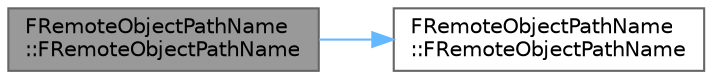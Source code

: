 digraph "FRemoteObjectPathName::FRemoteObjectPathName"
{
 // INTERACTIVE_SVG=YES
 // LATEX_PDF_SIZE
  bgcolor="transparent";
  edge [fontname=Helvetica,fontsize=10,labelfontname=Helvetica,labelfontsize=10];
  node [fontname=Helvetica,fontsize=10,shape=box,height=0.2,width=0.4];
  rankdir="LR";
  Node1 [id="Node000001",label="FRemoteObjectPathName\l::FRemoteObjectPathName",height=0.2,width=0.4,color="gray40", fillcolor="grey60", style="filled", fontcolor="black",tooltip=" "];
  Node1 -> Node2 [id="edge1_Node000001_Node000002",color="steelblue1",style="solid",tooltip=" "];
  Node2 [id="Node000002",label="FRemoteObjectPathName\l::FRemoteObjectPathName",height=0.2,width=0.4,color="grey40", fillcolor="white", style="filled",URL="$df/d7e/structFRemoteObjectPathName.html#a47454b82c75897fe08d03af492ff7493",tooltip=" "];
}
